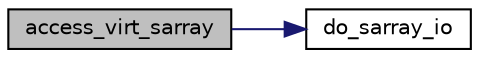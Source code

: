 digraph "access_virt_sarray"
{
 // LATEX_PDF_SIZE
  bgcolor="transparent";
  edge [fontname="Helvetica",fontsize="10",labelfontname="Helvetica",labelfontsize="10"];
  node [fontname="Helvetica",fontsize="10",shape=record];
  rankdir="LR";
  Node6 [label="access_virt_sarray",height=0.2,width=0.4,color="black", fillcolor="grey75", style="filled", fontcolor="black",tooltip=" "];
  Node6 -> Node7 [color="midnightblue",fontsize="10",style="solid",fontname="Helvetica"];
  Node7 [label="do_sarray_io",height=0.2,width=0.4,color="black",URL="$jmemmgr_8c.html#aec520c25856caaa5cecbb37b528090af",tooltip=" "];
}
